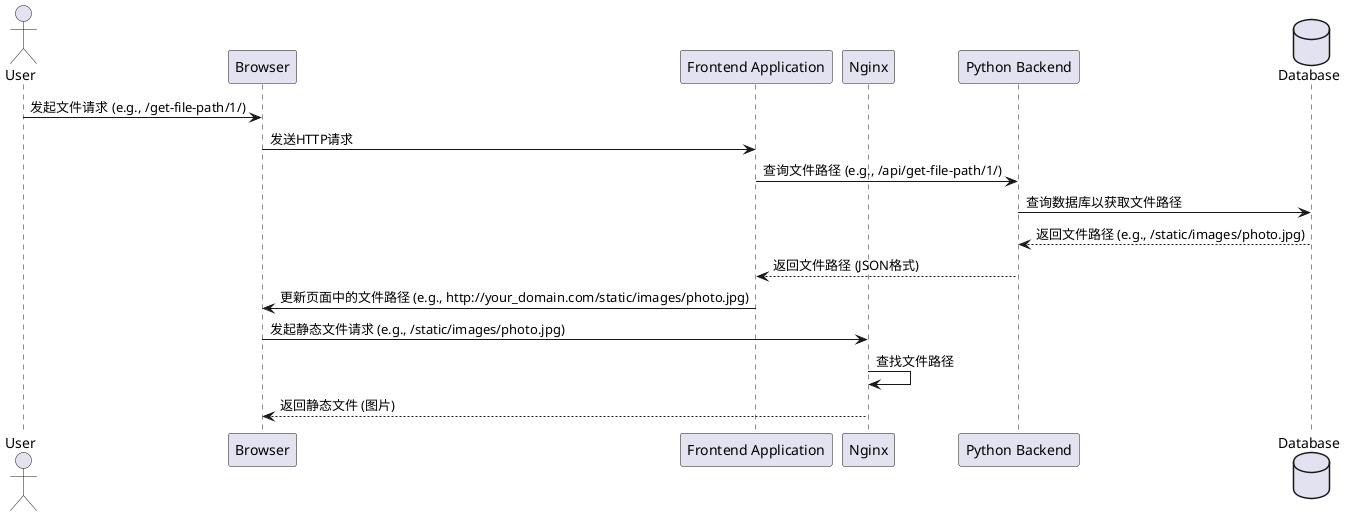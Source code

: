 ```puml
@startuml
actor User
participant "Browser" as Browser
participant "Frontend Application" as Frontend
participant "Nginx" as Nginx
participant "Python Backend" as Backend
database "Database" as DB

User -> Browser: 发起文件请求 (e.g., /get-file-path/1/)
Browser -> Frontend: 发送HTTP请求
Frontend -> Backend: 查询文件路径 (e.g., /api/get-file-path/1/)
Backend -> DB: 查询数据库以获取文件路径
DB --> Backend: 返回文件路径 (e.g., /static/images/photo.jpg)
Backend --> Frontend: 返回文件路径 (JSON格式)
Frontend -> Browser: 更新页面中的文件路径 (e.g., http://your_domain.com/static/images/photo.jpg)
Browser -> Nginx: 发起静态文件请求 (e.g., /static/images/photo.jpg)
Nginx -> Nginx: 查找文件路径
Nginx --> Browser: 返回静态文件 (图片)

@enduml
```